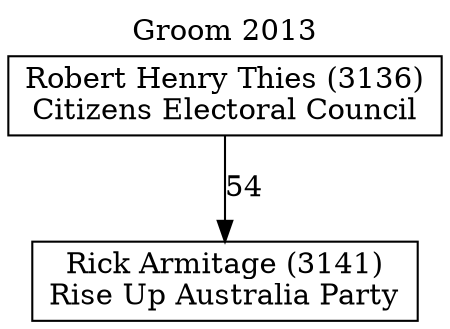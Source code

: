 // House preference flow
digraph "Rick Armitage (3141)_Groom_2013" {
	graph [label="Groom 2013" labelloc=t mclimit=10]
	node [shape=box]
	"Rick Armitage (3141)" [label="Rick Armitage (3141)
Rise Up Australia Party"]
	"Robert Henry Thies (3136)" [label="Robert Henry Thies (3136)
Citizens Electoral Council"]
	"Robert Henry Thies (3136)" -> "Rick Armitage (3141)" [label=54]
}
